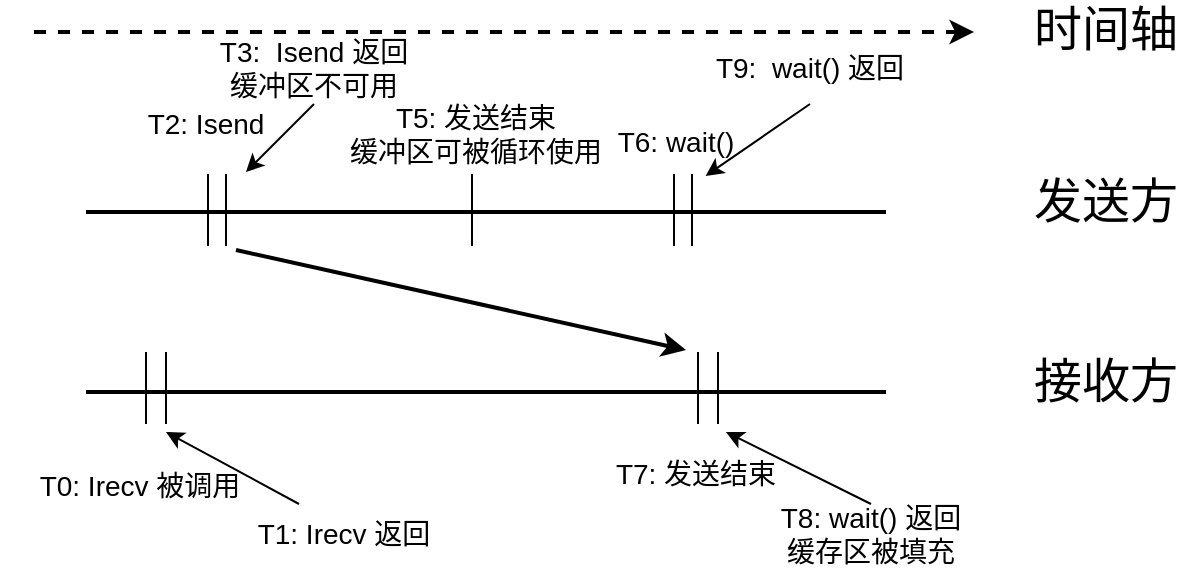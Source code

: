 <mxfile version="20.7.4" type="device"><diagram id="nSzfmfLscecKr_QbmP8P" name="第 1 页"><mxGraphModel dx="759" dy="501" grid="1" gridSize="10" guides="1" tooltips="1" connect="1" arrows="1" fold="1" page="1" pageScale="1" pageWidth="827" pageHeight="1169" math="0" shadow="0"><root><mxCell id="0"/><mxCell id="1" parent="0"/><mxCell id="6l_aIuPrhvCb97CX6PBp-1" value="" style="endArrow=none;html=1;rounded=0;fontSize=24;strokeWidth=2;" edge="1" parent="1"><mxGeometry width="50" height="50" relative="1" as="geometry"><mxPoint x="200" y="240" as="sourcePoint"/><mxPoint x="600" y="240" as="targetPoint"/></mxGeometry></mxCell><mxCell id="6l_aIuPrhvCb97CX6PBp-2" value="&lt;span style=&quot;font-size: 24px;&quot;&gt;发送方&lt;/span&gt;" style="text;html=1;strokeColor=none;fillColor=none;align=center;verticalAlign=middle;whiteSpace=wrap;rounded=0;" vertex="1" parent="1"><mxGeometry x="665" y="220" width="90" height="30" as="geometry"/></mxCell><mxCell id="6l_aIuPrhvCb97CX6PBp-3" value="" style="endArrow=none;html=1;rounded=0;fontSize=24;strokeWidth=2;" edge="1" parent="1"><mxGeometry width="50" height="50" relative="1" as="geometry"><mxPoint x="200" y="330" as="sourcePoint"/><mxPoint x="600" y="330" as="targetPoint"/></mxGeometry></mxCell><mxCell id="6l_aIuPrhvCb97CX6PBp-4" value="&lt;span style=&quot;font-size: 24px;&quot;&gt;接收方&lt;/span&gt;" style="text;html=1;strokeColor=none;fillColor=none;align=center;verticalAlign=middle;whiteSpace=wrap;rounded=0;" vertex="1" parent="1"><mxGeometry x="665" y="310" width="90" height="30" as="geometry"/></mxCell><mxCell id="6l_aIuPrhvCb97CX6PBp-5" value="" style="endArrow=none;html=1;rounded=0;fontSize=24;exitX=0.5;exitY=0;exitDx=0;exitDy=0;" edge="1" parent="1"><mxGeometry width="50" height="50" relative="1" as="geometry"><mxPoint x="230" y="346" as="sourcePoint"/><mxPoint x="230" y="310" as="targetPoint"/></mxGeometry></mxCell><mxCell id="6l_aIuPrhvCb97CX6PBp-6" value="&lt;font style=&quot;font-size: 14px;&quot;&gt;T0:&amp;nbsp;Irecv 被调用&lt;br&gt;&lt;/font&gt;" style="text;html=1;strokeColor=none;fillColor=none;align=center;verticalAlign=middle;whiteSpace=wrap;rounded=0;fontSize=14;" vertex="1" parent="1"><mxGeometry x="157" y="359" width="140" height="36" as="geometry"/></mxCell><mxCell id="6l_aIuPrhvCb97CX6PBp-7" value="&lt;span style=&quot;font-size: 14px;&quot;&gt;T2: Isend&lt;/span&gt;" style="text;html=1;strokeColor=none;fillColor=none;align=center;verticalAlign=middle;whiteSpace=wrap;rounded=0;fontSize=14;" vertex="1" parent="1"><mxGeometry x="220" y="181" width="80" height="30" as="geometry"/></mxCell><mxCell id="6l_aIuPrhvCb97CX6PBp-8" value="" style="endArrow=none;html=1;rounded=0;fontSize=24;exitX=0.5;exitY=0;exitDx=0;exitDy=0;" edge="1" parent="1"><mxGeometry width="50" height="50" relative="1" as="geometry"><mxPoint x="270" y="257" as="sourcePoint"/><mxPoint x="270" y="221" as="targetPoint"/></mxGeometry></mxCell><mxCell id="6l_aIuPrhvCb97CX6PBp-9" value="" style="endArrow=none;html=1;rounded=0;fontSize=24;exitX=0.5;exitY=0;exitDx=0;exitDy=0;" edge="1" parent="1"><mxGeometry width="50" height="50" relative="1" as="geometry"><mxPoint x="506" y="346" as="sourcePoint"/><mxPoint x="506" y="310" as="targetPoint"/></mxGeometry></mxCell><mxCell id="6l_aIuPrhvCb97CX6PBp-10" value="" style="endArrow=classic;html=1;rounded=0;fontSize=14;dashed=1;strokeWidth=2;" edge="1" parent="1"><mxGeometry width="50" height="50" relative="1" as="geometry"><mxPoint x="174" y="150" as="sourcePoint"/><mxPoint x="644" y="150" as="targetPoint"/></mxGeometry></mxCell><mxCell id="6l_aIuPrhvCb97CX6PBp-11" value="时间轴" style="text;html=1;strokeColor=none;fillColor=none;align=center;verticalAlign=middle;whiteSpace=wrap;rounded=0;fontSize=24;" vertex="1" parent="1"><mxGeometry x="665" y="134" width="90" height="30" as="geometry"/></mxCell><mxCell id="6l_aIuPrhvCb97CX6PBp-12" value="&lt;span style=&quot;font-size: 14px;&quot;&gt;T3:&amp;nbsp; Isend 返回&lt;br&gt;缓冲区不可用&lt;br&gt;&lt;/span&gt;" style="text;html=1;strokeColor=none;fillColor=none;align=center;verticalAlign=middle;whiteSpace=wrap;rounded=0;fontSize=14;" vertex="1" parent="1"><mxGeometry x="254" y="150" width="120" height="36" as="geometry"/></mxCell><mxCell id="6l_aIuPrhvCb97CX6PBp-13" value="" style="endArrow=none;html=1;rounded=0;fontSize=24;exitX=0.5;exitY=0;exitDx=0;exitDy=0;" edge="1" parent="1"><mxGeometry width="50" height="50" relative="1" as="geometry"><mxPoint x="393" y="257" as="sourcePoint"/><mxPoint x="393" y="221" as="targetPoint"/></mxGeometry></mxCell><mxCell id="6l_aIuPrhvCb97CX6PBp-14" value="&lt;font style=&quot;font-size: 14px;&quot;&gt;T7: 发送结束&lt;br style=&quot;font-size: 14px;&quot;&gt;&lt;/font&gt;" style="text;html=1;strokeColor=none;fillColor=none;align=center;verticalAlign=middle;whiteSpace=wrap;rounded=0;fontSize=14;" vertex="1" parent="1"><mxGeometry x="440" y="356" width="130" height="30" as="geometry"/></mxCell><mxCell id="6l_aIuPrhvCb97CX6PBp-15" value="&lt;font style=&quot;font-size: 14px;&quot;&gt;T8: wait() 返回&lt;br&gt;缓存区被填充&lt;br style=&quot;font-size: 14px;&quot;&gt;&lt;/font&gt;" style="text;html=1;strokeColor=none;fillColor=none;align=center;verticalAlign=middle;whiteSpace=wrap;rounded=0;fontSize=14;" vertex="1" parent="1"><mxGeometry x="510" y="386" width="165" height="30" as="geometry"/></mxCell><mxCell id="6l_aIuPrhvCb97CX6PBp-16" value="" style="endArrow=none;html=1;rounded=0;fontSize=24;exitX=0.5;exitY=0;exitDx=0;exitDy=0;" edge="1" parent="1"><mxGeometry width="50" height="50" relative="1" as="geometry"><mxPoint x="516" y="346" as="sourcePoint"/><mxPoint x="516" y="310" as="targetPoint"/></mxGeometry></mxCell><mxCell id="6l_aIuPrhvCb97CX6PBp-17" value="" style="endArrow=classic;html=1;rounded=0;fontSize=24;exitX=0.5;exitY=0;exitDx=0;exitDy=0;" edge="1" parent="1" source="6l_aIuPrhvCb97CX6PBp-15"><mxGeometry width="50" height="50" relative="1" as="geometry"><mxPoint x="794" y="560" as="sourcePoint"/><mxPoint x="520" y="350" as="targetPoint"/></mxGeometry></mxCell><mxCell id="6l_aIuPrhvCb97CX6PBp-18" value="&lt;span style=&quot;font-size: 14px;&quot;&gt;T1: Irecv 返回&lt;/span&gt;" style="text;html=1;strokeColor=none;fillColor=none;align=center;verticalAlign=middle;whiteSpace=wrap;rounded=0;fontSize=14;" vertex="1" parent="1"><mxGeometry x="284" y="386" width="90" height="30" as="geometry"/></mxCell><mxCell id="6l_aIuPrhvCb97CX6PBp-19" value="" style="endArrow=none;html=1;rounded=0;fontSize=24;exitX=0.5;exitY=0;exitDx=0;exitDy=0;" edge="1" parent="1"><mxGeometry width="50" height="50" relative="1" as="geometry"><mxPoint x="240" y="346" as="sourcePoint"/><mxPoint x="240" y="310" as="targetPoint"/></mxGeometry></mxCell><mxCell id="6l_aIuPrhvCb97CX6PBp-20" value="" style="endArrow=classic;html=1;rounded=0;exitX=0.25;exitY=0;exitDx=0;exitDy=0;" edge="1" parent="1" source="6l_aIuPrhvCb97CX6PBp-18"><mxGeometry width="50" height="50" relative="1" as="geometry"><mxPoint x="220" y="550" as="sourcePoint"/><mxPoint x="240" y="350" as="targetPoint"/></mxGeometry></mxCell><mxCell id="6l_aIuPrhvCb97CX6PBp-21" value="" style="endArrow=none;html=1;rounded=0;fontSize=24;exitX=0.5;exitY=0;exitDx=0;exitDy=0;" edge="1" parent="1"><mxGeometry width="50" height="50" relative="1" as="geometry"><mxPoint x="261.0" y="257" as="sourcePoint"/><mxPoint x="261.0" y="221" as="targetPoint"/></mxGeometry></mxCell><mxCell id="6l_aIuPrhvCb97CX6PBp-23" value="" style="endArrow=classic;html=1;rounded=0;exitX=0.5;exitY=1;exitDx=0;exitDy=0;" edge="1" parent="1" source="6l_aIuPrhvCb97CX6PBp-12"><mxGeometry width="50" height="50" relative="1" as="geometry"><mxPoint x="70" y="390" as="sourcePoint"/><mxPoint x="280" y="220" as="targetPoint"/></mxGeometry></mxCell><mxCell id="6l_aIuPrhvCb97CX6PBp-24" value="T5: 发送结束&lt;br&gt;缓冲区可被循环使用" style="text;html=1;strokeColor=none;fillColor=none;align=center;verticalAlign=middle;whiteSpace=wrap;rounded=0;fontSize=14;" vertex="1" parent="1"><mxGeometry x="330" y="186" width="130" height="30" as="geometry"/></mxCell><mxCell id="6l_aIuPrhvCb97CX6PBp-25" value="" style="endArrow=none;html=1;rounded=0;fontSize=24;exitX=0.5;exitY=0;exitDx=0;exitDy=0;" edge="1" parent="1"><mxGeometry width="50" height="50" relative="1" as="geometry"><mxPoint x="494" y="257" as="sourcePoint"/><mxPoint x="494" y="221" as="targetPoint"/></mxGeometry></mxCell><mxCell id="6l_aIuPrhvCb97CX6PBp-26" value="T6: wait()" style="text;html=1;strokeColor=none;fillColor=none;align=center;verticalAlign=middle;whiteSpace=wrap;rounded=0;fontSize=14;" vertex="1" parent="1"><mxGeometry x="430" y="190" width="130" height="30" as="geometry"/></mxCell><mxCell id="6l_aIuPrhvCb97CX6PBp-27" value="" style="endArrow=none;html=1;rounded=0;fontSize=24;exitX=0.5;exitY=0;exitDx=0;exitDy=0;" edge="1" parent="1"><mxGeometry width="50" height="50" relative="1" as="geometry"><mxPoint x="503" y="257" as="sourcePoint"/><mxPoint x="503" y="221" as="targetPoint"/></mxGeometry></mxCell><mxCell id="6l_aIuPrhvCb97CX6PBp-28" value="&lt;span style=&quot;font-size: 14px;&quot;&gt;T9:&amp;nbsp; wait() 返回&lt;br&gt;&lt;/span&gt;" style="text;html=1;strokeColor=none;fillColor=none;align=center;verticalAlign=middle;whiteSpace=wrap;rounded=0;fontSize=14;" vertex="1" parent="1"><mxGeometry x="502" y="150" width="120" height="36" as="geometry"/></mxCell><mxCell id="6l_aIuPrhvCb97CX6PBp-29" value="" style="endArrow=classic;html=1;rounded=0;exitX=0.5;exitY=1;exitDx=0;exitDy=0;entryX=0.614;entryY=1.065;entryDx=0;entryDy=0;entryPerimeter=0;" edge="1" parent="1" source="6l_aIuPrhvCb97CX6PBp-28" target="6l_aIuPrhvCb97CX6PBp-26"><mxGeometry width="50" height="50" relative="1" as="geometry"><mxPoint x="140" y="310" as="sourcePoint"/><mxPoint x="190" y="260" as="targetPoint"/></mxGeometry></mxCell><mxCell id="6l_aIuPrhvCb97CX6PBp-30" value="" style="endArrow=classic;html=1;rounded=0;strokeWidth=2;fontSize=14;" edge="1" parent="1"><mxGeometry width="50" height="50" relative="1" as="geometry"><mxPoint x="275" y="259" as="sourcePoint"/><mxPoint x="500" y="309" as="targetPoint"/></mxGeometry></mxCell></root></mxGraphModel></diagram></mxfile>
